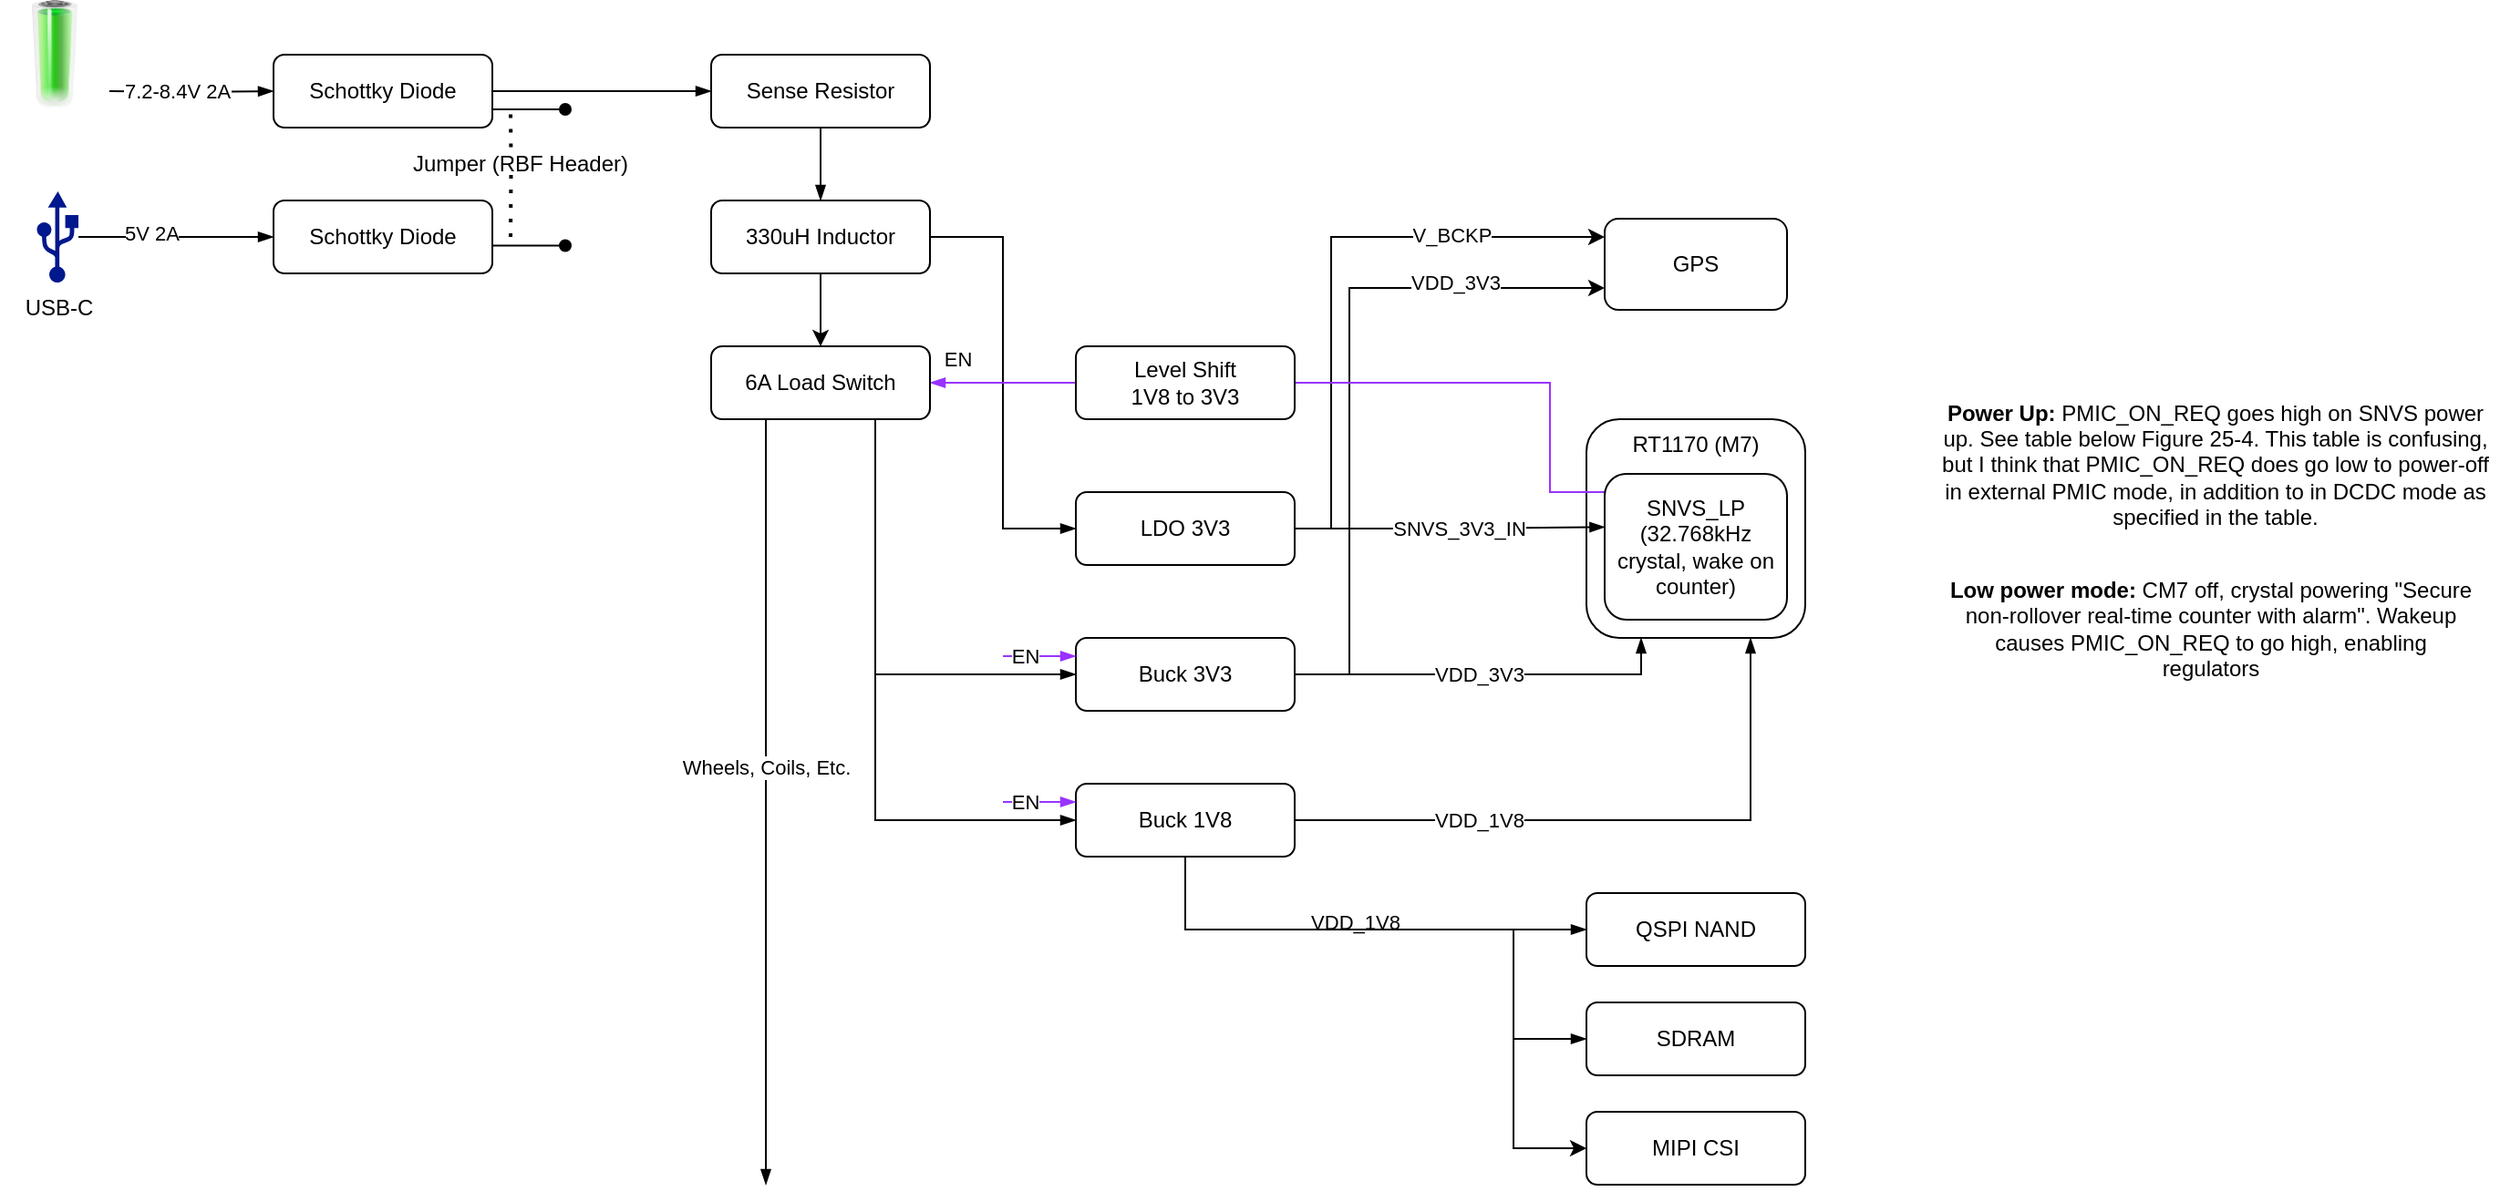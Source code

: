 <mxfile version="15.8.7" type="device"><diagram id="C5RBs43oDa-KdzZeNtuy" name="Page-1"><mxGraphModel dx="1079" dy="1030" grid="1" gridSize="10" guides="1" tooltips="1" connect="1" arrows="1" fold="1" page="1" pageScale="1" pageWidth="827" pageHeight="1169" math="0" shadow="0"><root><mxCell id="WIyWlLk6GJQsqaUBKTNV-0"/><mxCell id="WIyWlLk6GJQsqaUBKTNV-1" parent="WIyWlLk6GJQsqaUBKTNV-0"/><mxCell id="aedh8HLbWds99tnUK3B1-1" style="edgeStyle=orthogonalEdgeStyle;rounded=0;orthogonalLoop=1;jettySize=auto;html=1;endArrow=blockThin;endFill=1;" parent="WIyWlLk6GJQsqaUBKTNV-1" source="aedh8HLbWds99tnUK3B1-0" edge="1"><mxGeometry relative="1" as="geometry"><mxPoint x="200" y="180" as="targetPoint"/></mxGeometry></mxCell><mxCell id="aedh8HLbWds99tnUK3B1-2" value="5V 2A" style="edgeLabel;html=1;align=center;verticalAlign=middle;resizable=0;points=[];" parent="aedh8HLbWds99tnUK3B1-1" vertex="1" connectable="0"><mxGeometry x="-0.261" y="2" relative="1" as="geometry"><mxPoint as="offset"/></mxGeometry></mxCell><mxCell id="aedh8HLbWds99tnUK3B1-0" value="USB-C" style="sketch=0;aspect=fixed;pointerEvents=1;shadow=0;dashed=0;html=1;strokeColor=none;labelPosition=center;verticalLabelPosition=bottom;verticalAlign=top;align=center;fillColor=#00188D;shape=mxgraph.mscae.enterprise.usb;direction=north;" parent="WIyWlLk6GJQsqaUBKTNV-1" vertex="1"><mxGeometry x="70" y="155" width="23" height="50" as="geometry"/></mxCell><mxCell id="aedh8HLbWds99tnUK3B1-22" style="edgeStyle=orthogonalEdgeStyle;rounded=0;orthogonalLoop=1;jettySize=auto;html=1;entryX=0.5;entryY=0;entryDx=0;entryDy=0;endArrow=blockThin;endFill=1;" parent="WIyWlLk6GJQsqaUBKTNV-1" source="aedh8HLbWds99tnUK3B1-4" target="aedh8HLbWds99tnUK3B1-5" edge="1"><mxGeometry relative="1" as="geometry"/></mxCell><mxCell id="aedh8HLbWds99tnUK3B1-4" value="Sense Resistor" style="rounded=1;whiteSpace=wrap;html=1;fontSize=12;glass=0;strokeWidth=1;shadow=0;" parent="WIyWlLk6GJQsqaUBKTNV-1" vertex="1"><mxGeometry x="440" y="80" width="120" height="40" as="geometry"/></mxCell><mxCell id="eaarq4t-IY7-6G2Spn6r-8" style="edgeStyle=orthogonalEdgeStyle;rounded=0;orthogonalLoop=1;jettySize=auto;html=1;" edge="1" parent="WIyWlLk6GJQsqaUBKTNV-1" source="aedh8HLbWds99tnUK3B1-5"><mxGeometry relative="1" as="geometry"><mxPoint x="500" y="240" as="targetPoint"/></mxGeometry></mxCell><mxCell id="aedh8HLbWds99tnUK3B1-5" value="330uH Inductor" style="rounded=1;whiteSpace=wrap;html=1;fontSize=12;glass=0;strokeWidth=1;shadow=0;" parent="WIyWlLk6GJQsqaUBKTNV-1" vertex="1"><mxGeometry x="440" y="160" width="120" height="40" as="geometry"/></mxCell><mxCell id="aedh8HLbWds99tnUK3B1-12" style="edgeStyle=orthogonalEdgeStyle;rounded=0;orthogonalLoop=1;jettySize=auto;html=1;endArrow=blockThin;endFill=1;entryX=0;entryY=0.5;entryDx=0;entryDy=0;" parent="WIyWlLk6GJQsqaUBKTNV-1" target="aedh8HLbWds99tnUK3B1-14" edge="1"><mxGeometry relative="1" as="geometry"><mxPoint x="180" y="100" as="targetPoint"/><mxPoint x="110" y="100" as="sourcePoint"/></mxGeometry></mxCell><mxCell id="aedh8HLbWds99tnUK3B1-13" value="7.2-8.4V 2A" style="edgeLabel;html=1;align=center;verticalAlign=middle;resizable=0;points=[];" parent="aedh8HLbWds99tnUK3B1-12" vertex="1" connectable="0"><mxGeometry x="-0.187" y="1" relative="1" as="geometry"><mxPoint as="offset"/></mxGeometry></mxCell><mxCell id="aedh8HLbWds99tnUK3B1-8" value="" style="image;html=1;image=img/lib/clip_art/general/Battery_100_128x128.png" parent="WIyWlLk6GJQsqaUBKTNV-1" vertex="1"><mxGeometry x="50" y="50" width="60" height="60" as="geometry"/></mxCell><mxCell id="aedh8HLbWds99tnUK3B1-20" style="edgeStyle=orthogonalEdgeStyle;rounded=0;orthogonalLoop=1;jettySize=auto;html=1;endArrow=blockThin;endFill=1;entryX=0;entryY=0.5;entryDx=0;entryDy=0;" parent="WIyWlLk6GJQsqaUBKTNV-1" source="aedh8HLbWds99tnUK3B1-14" target="aedh8HLbWds99tnUK3B1-4" edge="1"><mxGeometry relative="1" as="geometry"><mxPoint x="470" y="80" as="targetPoint"/></mxGeometry></mxCell><mxCell id="aedh8HLbWds99tnUK3B1-14" value="Schottky Diode" style="rounded=1;whiteSpace=wrap;html=1;fontSize=12;glass=0;strokeWidth=1;shadow=0;" parent="WIyWlLk6GJQsqaUBKTNV-1" vertex="1"><mxGeometry x="200" y="80" width="120" height="40" as="geometry"/></mxCell><mxCell id="aedh8HLbWds99tnUK3B1-15" value="Schottky Diode" style="rounded=1;whiteSpace=wrap;html=1;fontSize=12;glass=0;strokeWidth=1;shadow=0;" parent="WIyWlLk6GJQsqaUBKTNV-1" vertex="1"><mxGeometry x="200" y="160" width="120" height="40" as="geometry"/></mxCell><mxCell id="aedh8HLbWds99tnUK3B1-18" value="" style="endArrow=oval;html=1;rounded=0;endFill=1;" parent="WIyWlLk6GJQsqaUBKTNV-1" edge="1"><mxGeometry width="50" height="50" relative="1" as="geometry"><mxPoint x="320" y="184.76" as="sourcePoint"/><mxPoint x="360" y="184.76" as="targetPoint"/></mxGeometry></mxCell><mxCell id="aedh8HLbWds99tnUK3B1-19" value="" style="endArrow=oval;html=1;rounded=0;endFill=1;" parent="WIyWlLk6GJQsqaUBKTNV-1" edge="1"><mxGeometry width="50" height="50" relative="1" as="geometry"><mxPoint x="320" y="110" as="sourcePoint"/><mxPoint x="360" y="110" as="targetPoint"/></mxGeometry></mxCell><mxCell id="aedh8HLbWds99tnUK3B1-54" value="" style="endArrow=none;dashed=1;html=1;dashPattern=1 3;strokeWidth=2;rounded=0;entryX=0.079;entryY=1.075;entryDx=0;entryDy=0;entryPerimeter=0;" parent="WIyWlLk6GJQsqaUBKTNV-1" edge="1"><mxGeometry width="50" height="50" relative="1" as="geometry"><mxPoint x="330" y="180" as="sourcePoint"/><mxPoint x="330.27" y="141.5" as="targetPoint"/></mxGeometry></mxCell><mxCell id="aedh8HLbWds99tnUK3B1-55" value="" style="endArrow=none;dashed=1;html=1;dashPattern=1 3;strokeWidth=2;rounded=0;exitX=0.463;exitY=0.037;exitDx=0;exitDy=0;exitPerimeter=0;" parent="WIyWlLk6GJQsqaUBKTNV-1" edge="1" source="aedh8HLbWds99tnUK3B1-67"><mxGeometry width="50" height="50" relative="1" as="geometry"><mxPoint x="330.4" y="120.8" as="sourcePoint"/><mxPoint x="330" y="110" as="targetPoint"/></mxGeometry></mxCell><mxCell id="aedh8HLbWds99tnUK3B1-67" value="Jumper (RBF Header)" style="text;html=1;align=center;verticalAlign=middle;resizable=0;points=[];autosize=1;strokeColor=none;fillColor=none;" parent="WIyWlLk6GJQsqaUBKTNV-1" vertex="1"><mxGeometry x="270" y="130" width="130" height="20" as="geometry"/></mxCell><mxCell id="eaarq4t-IY7-6G2Spn6r-9" value="RT1170 (M7)" style="rounded=1;whiteSpace=wrap;html=1;fontSize=12;glass=0;strokeWidth=1;shadow=0;horizontal=1;verticalAlign=top;" vertex="1" parent="WIyWlLk6GJQsqaUBKTNV-1"><mxGeometry x="920" y="280" width="120" height="120" as="geometry"/></mxCell><mxCell id="eaarq4t-IY7-6G2Spn6r-10" style="edgeStyle=orthogonalEdgeStyle;rounded=0;orthogonalLoop=1;jettySize=auto;html=1;entryX=0.25;entryY=1;entryDx=0;entryDy=0;endArrow=blockThin;endFill=1;" edge="1" parent="WIyWlLk6GJQsqaUBKTNV-1" source="eaarq4t-IY7-6G2Spn6r-12" target="eaarq4t-IY7-6G2Spn6r-9"><mxGeometry relative="1" as="geometry"><mxPoint x="840" y="420" as="targetPoint"/></mxGeometry></mxCell><mxCell id="eaarq4t-IY7-6G2Spn6r-11" value="VDD_3V3" style="edgeLabel;html=1;align=center;verticalAlign=middle;resizable=0;points=[];" vertex="1" connectable="0" parent="eaarq4t-IY7-6G2Spn6r-10"><mxGeometry x="-0.339" y="2" relative="1" as="geometry"><mxPoint x="31" y="2" as="offset"/></mxGeometry></mxCell><mxCell id="eaarq4t-IY7-6G2Spn6r-42" style="edgeStyle=orthogonalEdgeStyle;rounded=0;orthogonalLoop=1;jettySize=auto;html=1;entryX=0;entryY=0.75;entryDx=0;entryDy=0;" edge="1" parent="WIyWlLk6GJQsqaUBKTNV-1" source="eaarq4t-IY7-6G2Spn6r-12" target="eaarq4t-IY7-6G2Spn6r-39"><mxGeometry relative="1" as="geometry"><Array as="points"><mxPoint x="790" y="420"/><mxPoint x="790" y="208"/><mxPoint x="930" y="208"/></Array></mxGeometry></mxCell><mxCell id="eaarq4t-IY7-6G2Spn6r-43" value="&lt;span style=&quot;color: rgba(0 , 0 , 0 , 0) ; font-family: monospace ; font-size: 0px ; background-color: rgb(248 , 249 , 250)&quot;&gt;%3CmxGraphModel%3E%3Croot%3E%3CmxCell%20id%3D%220%22%2F%3E%3CmxCell%20id%3D%221%22%20parent%3D%220%22%2F%3E%3CmxCell%20id%3D%222%22%20value%3D%22VDD_3V3%22%20style%3D%22edgeLabel%3Bhtml%3D1%3Balign%3Dcenter%3BverticalAlign%3Dmiddle%3Bresizable%3D0%3Bpoints%3D%5B%5D%3B%22%20vertex%3D%221%22%20connectable%3D%220%22%20parent%3D%221%22%3E%3CmxGeometry%20x%3D%22860.143%22%20y%3D%22420%22%20as%3D%22geometry%22%2F%3E%3C%2FmxCell%3E%3C%2Froot%3E%3C%2FmxGraphModel%3E&lt;/span&gt;" style="edgeLabel;html=1;align=center;verticalAlign=middle;resizable=0;points=[];" vertex="1" connectable="0" parent="eaarq4t-IY7-6G2Spn6r-42"><mxGeometry x="0.667" y="1" relative="1" as="geometry"><mxPoint as="offset"/></mxGeometry></mxCell><mxCell id="eaarq4t-IY7-6G2Spn6r-45" value="&lt;span style=&quot;color: rgba(0 , 0 , 0 , 0) ; font-family: monospace ; font-size: 0px ; background-color: rgb(248 , 249 , 250)&quot;&gt;%3CmxGraphModel%3E%3Croot%3E%3CmxCell%20id%3D%220%22%2F%3E%3CmxCell%20id%3D%221%22%20parent%3D%220%22%2F%3E%3CmxCell%20id%3D%222%22%20value%3D%22VDD_3V3%22%20style%3D%22edgeLabel%3Bhtml%3D1%3Balign%3Dcenter%3BverticalAlign%3Dmiddle%3Bresizable%3D0%3Bpoints%3D%5B%5D%3B%22%20vertex%3D%221%22%20connectable%3D%220%22%20parent%3D%221%22%3E%3CmxGeometry%20x%3D%22860.143%22%20y%3D%22420%22%20as%3D%22geometry%22%2F%3E%3C%2FmxCell%3E%3C%2Froot%3E%3C%2FmxGraphModel%3VDD&lt;/span&gt;" style="edgeLabel;html=1;align=center;verticalAlign=middle;resizable=0;points=[];" vertex="1" connectable="0" parent="eaarq4t-IY7-6G2Spn6r-42"><mxGeometry x="0.624" y="1" relative="1" as="geometry"><mxPoint as="offset"/></mxGeometry></mxCell><mxCell id="eaarq4t-IY7-6G2Spn6r-46" value="VDD_3V3" style="edgeLabel;html=1;align=center;verticalAlign=middle;resizable=0;points=[];" vertex="1" connectable="0" parent="eaarq4t-IY7-6G2Spn6r-42"><mxGeometry x="0.627" y="3" relative="1" as="geometry"><mxPoint x="-11" as="offset"/></mxGeometry></mxCell><mxCell id="eaarq4t-IY7-6G2Spn6r-12" value="Buck 3V3" style="rounded=1;whiteSpace=wrap;html=1;fontSize=12;glass=0;strokeWidth=1;shadow=0;" vertex="1" parent="WIyWlLk6GJQsqaUBKTNV-1"><mxGeometry x="640" y="400" width="120" height="40" as="geometry"/></mxCell><mxCell id="eaarq4t-IY7-6G2Spn6r-13" style="edgeStyle=orthogonalEdgeStyle;rounded=0;orthogonalLoop=1;jettySize=auto;html=1;entryX=0.75;entryY=1;entryDx=0;entryDy=0;endArrow=blockThin;endFill=1;" edge="1" parent="WIyWlLk6GJQsqaUBKTNV-1" source="eaarq4t-IY7-6G2Spn6r-19" target="eaarq4t-IY7-6G2Spn6r-9"><mxGeometry relative="1" as="geometry"/></mxCell><mxCell id="eaarq4t-IY7-6G2Spn6r-14" value="VDD_1V8" style="edgeLabel;html=1;align=center;verticalAlign=middle;resizable=0;points=[];" vertex="1" connectable="0" parent="eaarq4t-IY7-6G2Spn6r-13"><mxGeometry x="-0.614" y="2" relative="1" as="geometry"><mxPoint x="33" y="2" as="offset"/></mxGeometry></mxCell><mxCell id="eaarq4t-IY7-6G2Spn6r-15" style="edgeStyle=orthogonalEdgeStyle;rounded=0;orthogonalLoop=1;jettySize=auto;html=1;endArrow=blockThin;endFill=1;entryX=0;entryY=0.5;entryDx=0;entryDy=0;" edge="1" parent="WIyWlLk6GJQsqaUBKTNV-1" source="eaarq4t-IY7-6G2Spn6r-19" target="eaarq4t-IY7-6G2Spn6r-27"><mxGeometry relative="1" as="geometry"><mxPoint x="880" y="580" as="targetPoint"/><Array as="points"><mxPoint x="700" y="560"/></Array></mxGeometry></mxCell><mxCell id="eaarq4t-IY7-6G2Spn6r-16" value="VDD_1V8" style="edgeLabel;html=1;align=center;verticalAlign=middle;resizable=0;points=[];" vertex="1" connectable="0" parent="eaarq4t-IY7-6G2Spn6r-15"><mxGeometry x="0.018" y="3" relative="1" as="geometry"><mxPoint y="-1" as="offset"/></mxGeometry></mxCell><mxCell id="eaarq4t-IY7-6G2Spn6r-17" style="edgeStyle=orthogonalEdgeStyle;rounded=0;orthogonalLoop=1;jettySize=auto;html=1;entryX=0;entryY=0.5;entryDx=0;entryDy=0;endArrow=blockThin;endFill=1;" edge="1" parent="WIyWlLk6GJQsqaUBKTNV-1" source="eaarq4t-IY7-6G2Spn6r-19" target="eaarq4t-IY7-6G2Spn6r-26"><mxGeometry relative="1" as="geometry"><Array as="points"><mxPoint x="700" y="560"/><mxPoint x="880" y="560"/><mxPoint x="880" y="620"/></Array></mxGeometry></mxCell><mxCell id="eaarq4t-IY7-6G2Spn6r-18" style="edgeStyle=orthogonalEdgeStyle;rounded=0;orthogonalLoop=1;jettySize=auto;html=1;entryX=0;entryY=0.5;entryDx=0;entryDy=0;" edge="1" parent="WIyWlLk6GJQsqaUBKTNV-1" source="eaarq4t-IY7-6G2Spn6r-19" target="eaarq4t-IY7-6G2Spn6r-34"><mxGeometry relative="1" as="geometry"><Array as="points"><mxPoint x="700" y="560"/><mxPoint x="880" y="560"/><mxPoint x="880" y="680"/></Array></mxGeometry></mxCell><mxCell id="eaarq4t-IY7-6G2Spn6r-19" value="Buck 1V8" style="rounded=1;whiteSpace=wrap;html=1;fontSize=12;glass=0;strokeWidth=1;shadow=0;" vertex="1" parent="WIyWlLk6GJQsqaUBKTNV-1"><mxGeometry x="640" y="480" width="120" height="40" as="geometry"/></mxCell><mxCell id="eaarq4t-IY7-6G2Spn6r-20" style="edgeStyle=orthogonalEdgeStyle;rounded=0;orthogonalLoop=1;jettySize=auto;html=1;entryX=0.002;entryY=0.365;entryDx=0;entryDy=0;endArrow=blockThin;endFill=1;entryPerimeter=0;" edge="1" parent="WIyWlLk6GJQsqaUBKTNV-1" source="eaarq4t-IY7-6G2Spn6r-22" target="eaarq4t-IY7-6G2Spn6r-33"><mxGeometry relative="1" as="geometry"><mxPoint x="820" y="340" as="targetPoint"/><Array as="points"/></mxGeometry></mxCell><mxCell id="eaarq4t-IY7-6G2Spn6r-21" value="SNVS_3V3_IN" style="edgeLabel;html=1;align=center;verticalAlign=middle;resizable=0;points=[];" vertex="1" connectable="0" parent="eaarq4t-IY7-6G2Spn6r-20"><mxGeometry x="-0.097" relative="1" as="geometry"><mxPoint x="13" as="offset"/></mxGeometry></mxCell><mxCell id="eaarq4t-IY7-6G2Spn6r-40" style="edgeStyle=orthogonalEdgeStyle;rounded=0;orthogonalLoop=1;jettySize=auto;html=1;entryX=0;entryY=0.2;entryDx=0;entryDy=0;entryPerimeter=0;" edge="1" parent="WIyWlLk6GJQsqaUBKTNV-1" target="eaarq4t-IY7-6G2Spn6r-39"><mxGeometry relative="1" as="geometry"><mxPoint x="760" y="330.5" as="sourcePoint"/><mxPoint x="900" y="180" as="targetPoint"/><Array as="points"><mxPoint x="760" y="340"/><mxPoint x="780" y="340"/><mxPoint x="780" y="180"/></Array></mxGeometry></mxCell><mxCell id="eaarq4t-IY7-6G2Spn6r-41" value="V_BCKP" style="edgeLabel;html=1;align=center;verticalAlign=middle;resizable=0;points=[];" vertex="1" connectable="0" parent="eaarq4t-IY7-6G2Spn6r-40"><mxGeometry x="0.673" y="1" relative="1" as="geometry"><mxPoint x="-29" as="offset"/></mxGeometry></mxCell><mxCell id="eaarq4t-IY7-6G2Spn6r-22" value="LDO 3V3" style="rounded=1;whiteSpace=wrap;html=1;fontSize=12;glass=0;strokeWidth=1;shadow=0;" vertex="1" parent="WIyWlLk6GJQsqaUBKTNV-1"><mxGeometry x="640" y="320" width="120" height="40" as="geometry"/></mxCell><mxCell id="eaarq4t-IY7-6G2Spn6r-23" style="edgeStyle=orthogonalEdgeStyle;rounded=0;orthogonalLoop=1;jettySize=auto;html=1;entryX=0;entryY=0.5;entryDx=0;entryDy=0;endArrow=blockThin;endFill=1;exitX=1;exitY=0.5;exitDx=0;exitDy=0;" edge="1" parent="WIyWlLk6GJQsqaUBKTNV-1" target="eaarq4t-IY7-6G2Spn6r-22" source="aedh8HLbWds99tnUK3B1-5"><mxGeometry relative="1" as="geometry"><mxPoint x="560" y="340" as="sourcePoint"/><Array as="points"><mxPoint x="600" y="180"/><mxPoint x="600" y="340"/></Array></mxGeometry></mxCell><mxCell id="eaarq4t-IY7-6G2Spn6r-24" style="edgeStyle=orthogonalEdgeStyle;rounded=0;orthogonalLoop=1;jettySize=auto;html=1;endArrow=blockThin;endFill=1;entryX=0;entryY=0.5;entryDx=0;entryDy=0;exitX=0.75;exitY=1;exitDx=0;exitDy=0;" edge="1" parent="WIyWlLk6GJQsqaUBKTNV-1" target="eaarq4t-IY7-6G2Spn6r-12" source="eaarq4t-IY7-6G2Spn6r-36"><mxGeometry relative="1" as="geometry"><mxPoint x="610" y="420" as="targetPoint"/><mxPoint x="500" y="280" as="sourcePoint"/><Array as="points"><mxPoint x="530" y="420"/></Array></mxGeometry></mxCell><mxCell id="eaarq4t-IY7-6G2Spn6r-25" style="edgeStyle=orthogonalEdgeStyle;rounded=0;orthogonalLoop=1;jettySize=auto;html=1;entryX=0;entryY=0.5;entryDx=0;entryDy=0;endArrow=blockThin;endFill=1;exitX=0.75;exitY=1;exitDx=0;exitDy=0;" edge="1" parent="WIyWlLk6GJQsqaUBKTNV-1" target="eaarq4t-IY7-6G2Spn6r-19" source="eaarq4t-IY7-6G2Spn6r-36"><mxGeometry relative="1" as="geometry"><mxPoint x="500" y="300" as="sourcePoint"/></mxGeometry></mxCell><mxCell id="eaarq4t-IY7-6G2Spn6r-26" value="SDRAM" style="rounded=1;whiteSpace=wrap;html=1;fontSize=12;glass=0;strokeWidth=1;shadow=0;" vertex="1" parent="WIyWlLk6GJQsqaUBKTNV-1"><mxGeometry x="920" y="600" width="120" height="40" as="geometry"/></mxCell><mxCell id="eaarq4t-IY7-6G2Spn6r-27" value="QSPI NAND" style="rounded=1;whiteSpace=wrap;html=1;fontSize=12;glass=0;strokeWidth=1;shadow=0;" vertex="1" parent="WIyWlLk6GJQsqaUBKTNV-1"><mxGeometry x="920" y="540" width="120" height="40" as="geometry"/></mxCell><mxCell id="eaarq4t-IY7-6G2Spn6r-28" style="edgeStyle=orthogonalEdgeStyle;rounded=0;orthogonalLoop=1;jettySize=auto;html=1;entryX=1;entryY=0.5;entryDx=0;entryDy=0;startArrow=none;startFill=0;endArrow=blockThin;endFill=1;strokeColor=#9933FF;" edge="1" parent="WIyWlLk6GJQsqaUBKTNV-1" source="eaarq4t-IY7-6G2Spn6r-33" target="eaarq4t-IY7-6G2Spn6r-36"><mxGeometry relative="1" as="geometry"><Array as="points"><mxPoint x="900" y="320"/><mxPoint x="900" y="260"/></Array></mxGeometry></mxCell><mxCell id="eaarq4t-IY7-6G2Spn6r-29" value="EN" style="edgeLabel;html=1;align=center;verticalAlign=middle;resizable=0;points=[];" vertex="1" connectable="0" parent="eaarq4t-IY7-6G2Spn6r-28"><mxGeometry x="0.935" y="-1" relative="1" as="geometry"><mxPoint x="1" y="-12" as="offset"/></mxGeometry></mxCell><mxCell id="eaarq4t-IY7-6G2Spn6r-33" value="SNVS_LP (32.768kHz crystal, wake on counter)" style="rounded=1;whiteSpace=wrap;html=1;fontSize=12;glass=0;strokeWidth=1;shadow=0;" vertex="1" parent="WIyWlLk6GJQsqaUBKTNV-1"><mxGeometry x="930" y="310" width="100" height="80" as="geometry"/></mxCell><mxCell id="eaarq4t-IY7-6G2Spn6r-34" value="MIPI CSI" style="rounded=1;whiteSpace=wrap;html=1;fontSize=12;glass=0;strokeWidth=1;shadow=0;" vertex="1" parent="WIyWlLk6GJQsqaUBKTNV-1"><mxGeometry x="920" y="660" width="120" height="40" as="geometry"/></mxCell><mxCell id="eaarq4t-IY7-6G2Spn6r-35" value="&lt;b&gt;Low power mode:&lt;/b&gt; CM7 off, crystal powering &quot;Secure non-rollover real-time counter with alarm&quot;. Wakeup causes PMIC_ON_REQ to go high, enabling regulators" style="text;html=1;strokeColor=none;fillColor=none;align=center;verticalAlign=middle;whiteSpace=wrap;rounded=0;" vertex="1" parent="WIyWlLk6GJQsqaUBKTNV-1"><mxGeometry x="1115" y="380" width="295" height="30" as="geometry"/></mxCell><mxCell id="eaarq4t-IY7-6G2Spn6r-36" value="6A Load Switch" style="rounded=1;whiteSpace=wrap;html=1;fontSize=12;glass=0;strokeWidth=1;shadow=0;" vertex="1" parent="WIyWlLk6GJQsqaUBKTNV-1"><mxGeometry x="440" y="240" width="120" height="40" as="geometry"/></mxCell><mxCell id="eaarq4t-IY7-6G2Spn6r-37" value="&lt;b&gt;Power Up:&amp;nbsp;&lt;/b&gt;PMIC_ON_REQ goes high on SNVS power up. See table below&amp;nbsp;Figure 25-4. This table is confusing, but I think that PMIC_ON_REQ does go low to power-off in external PMIC mode, in addition to in DCDC mode as specified in the table." style="text;html=1;strokeColor=none;fillColor=none;align=center;verticalAlign=middle;whiteSpace=wrap;rounded=0;" vertex="1" parent="WIyWlLk6GJQsqaUBKTNV-1"><mxGeometry x="1110" y="290" width="310" height="30" as="geometry"/></mxCell><mxCell id="eaarq4t-IY7-6G2Spn6r-39" value="GPS" style="rounded=1;whiteSpace=wrap;html=1;fontSize=12;glass=0;strokeWidth=1;shadow=0;" vertex="1" parent="WIyWlLk6GJQsqaUBKTNV-1"><mxGeometry x="930" y="170" width="100" height="50" as="geometry"/></mxCell><mxCell id="eaarq4t-IY7-6G2Spn6r-47" value="Level Shift &lt;br&gt;1V8 to 3V3" style="rounded=1;whiteSpace=wrap;html=1;fontSize=12;glass=0;strokeWidth=1;shadow=0;" vertex="1" parent="WIyWlLk6GJQsqaUBKTNV-1"><mxGeometry x="640" y="240" width="120" height="40" as="geometry"/></mxCell><mxCell id="eaarq4t-IY7-6G2Spn6r-50" value="" style="endArrow=blockThin;html=1;rounded=0;entryX=0;entryY=0.25;entryDx=0;entryDy=0;fillColor=#e1d5e7;strokeColor=#9933FF;endFill=1;" edge="1" parent="WIyWlLk6GJQsqaUBKTNV-1" target="eaarq4t-IY7-6G2Spn6r-12"><mxGeometry width="50" height="50" relative="1" as="geometry"><mxPoint x="600" y="410" as="sourcePoint"/><mxPoint x="740" y="300" as="targetPoint"/></mxGeometry></mxCell><mxCell id="eaarq4t-IY7-6G2Spn6r-51" value="EN" style="edgeLabel;html=1;align=center;verticalAlign=middle;resizable=0;points=[];" vertex="1" connectable="0" parent="eaarq4t-IY7-6G2Spn6r-50"><mxGeometry x="-0.389" relative="1" as="geometry"><mxPoint as="offset"/></mxGeometry></mxCell><mxCell id="eaarq4t-IY7-6G2Spn6r-52" value="" style="endArrow=blockThin;html=1;rounded=0;entryX=0;entryY=0.25;entryDx=0;entryDy=0;fillColor=#e1d5e7;strokeColor=#9933FF;endFill=1;" edge="1" parent="WIyWlLk6GJQsqaUBKTNV-1"><mxGeometry width="50" height="50" relative="1" as="geometry"><mxPoint x="600" y="490" as="sourcePoint"/><mxPoint x="640" y="490" as="targetPoint"/></mxGeometry></mxCell><mxCell id="eaarq4t-IY7-6G2Spn6r-53" value="EN" style="edgeLabel;html=1;align=center;verticalAlign=middle;resizable=0;points=[];" vertex="1" connectable="0" parent="eaarq4t-IY7-6G2Spn6r-52"><mxGeometry x="-0.389" relative="1" as="geometry"><mxPoint as="offset"/></mxGeometry></mxCell><mxCell id="eaarq4t-IY7-6G2Spn6r-55" style="edgeStyle=orthogonalEdgeStyle;rounded=0;orthogonalLoop=1;jettySize=auto;html=1;endArrow=blockThin;endFill=1;exitX=0.25;exitY=1;exitDx=0;exitDy=0;" edge="1" parent="WIyWlLk6GJQsqaUBKTNV-1" source="eaarq4t-IY7-6G2Spn6r-36"><mxGeometry relative="1" as="geometry"><mxPoint x="480" y="280" as="sourcePoint"/><mxPoint x="470" y="700" as="targetPoint"/><Array as="points"><mxPoint x="470" y="320"/></Array></mxGeometry></mxCell><mxCell id="eaarq4t-IY7-6G2Spn6r-56" value="Wheels, Coils, Etc." style="edgeLabel;html=1;align=center;verticalAlign=middle;resizable=0;points=[];" vertex="1" connectable="0" parent="eaarq4t-IY7-6G2Spn6r-55"><mxGeometry x="-0.094" relative="1" as="geometry"><mxPoint as="offset"/></mxGeometry></mxCell></root></mxGraphModel></diagram></mxfile>